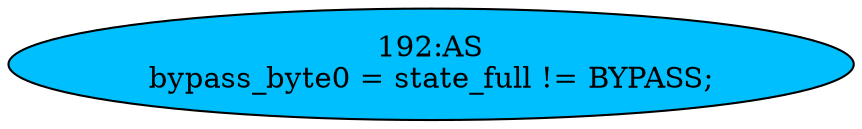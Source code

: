 strict digraph "" {
	node [label="\N"];
	"192:AS"	 [ast="<pyverilog.vparser.ast.Assign object at 0x7fcd18377a10>",
		def_var="['bypass_byte0']",
		fillcolor=deepskyblue,
		label="192:AS
bypass_byte0 = state_full != BYPASS;",
		statements="[]",
		style=filled,
		typ=Assign,
		use_var="['state_full', 'BYPASS']"];
}
